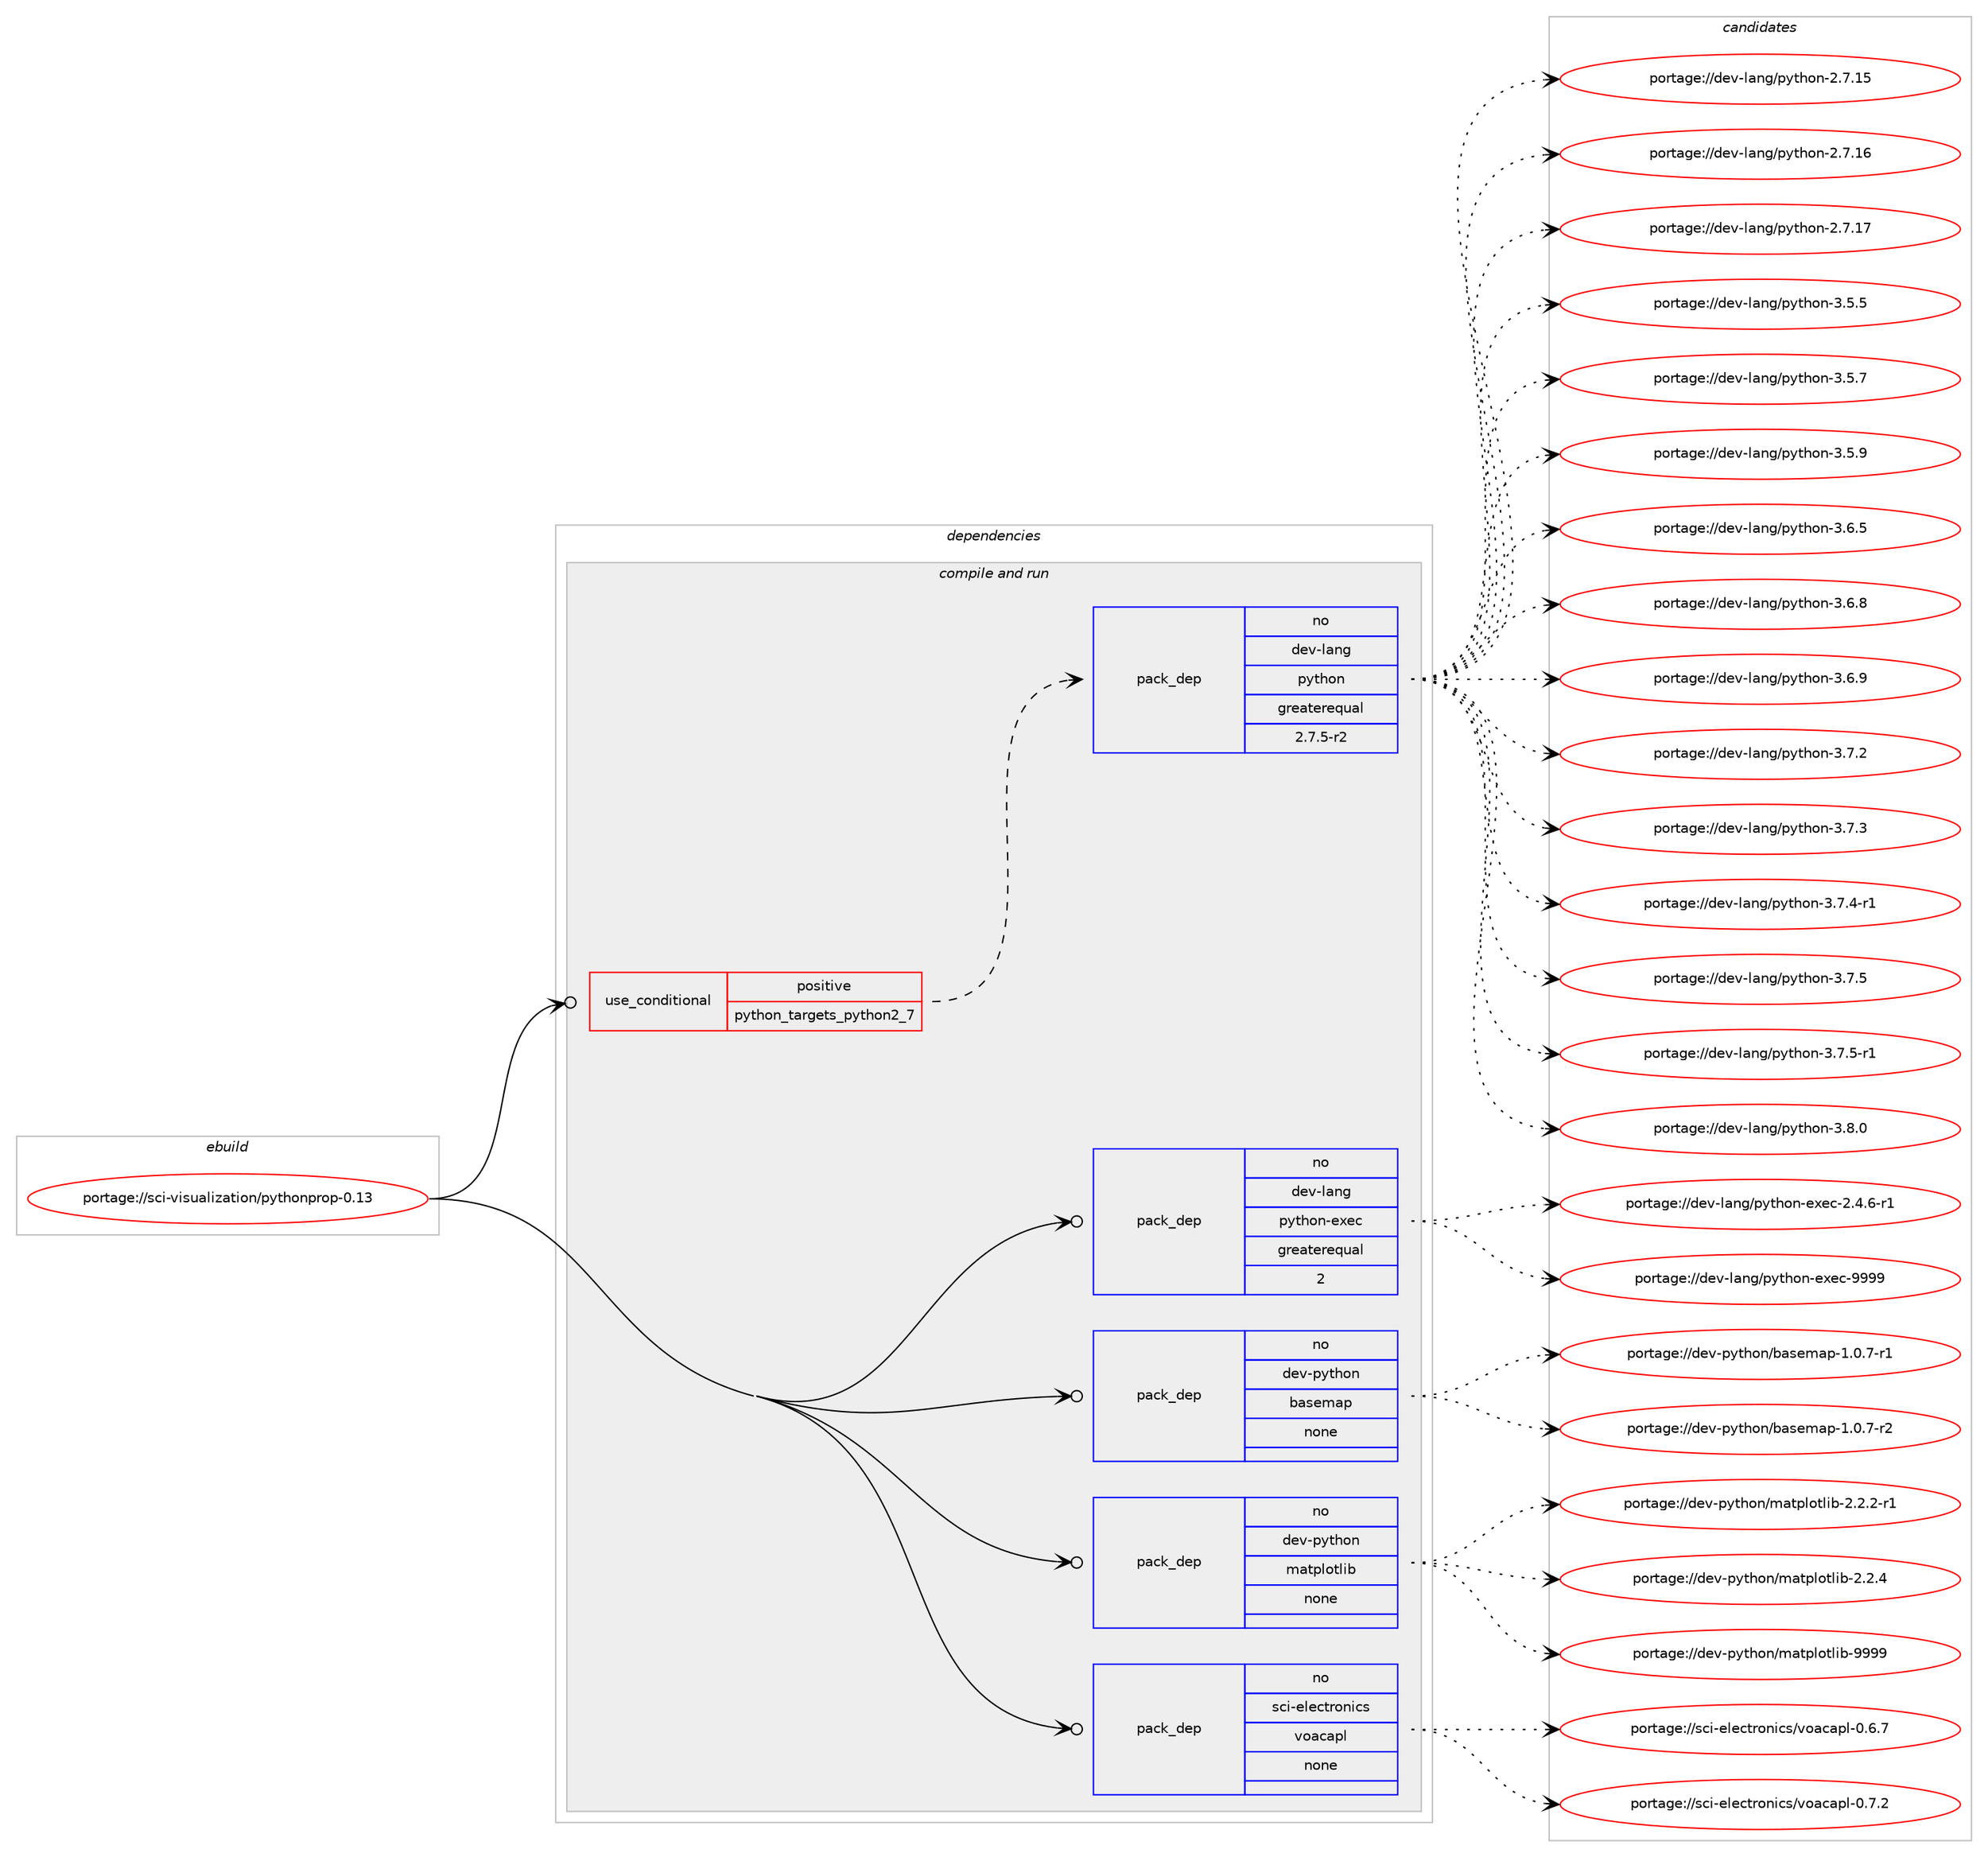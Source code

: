 digraph prolog {

# *************
# Graph options
# *************

newrank=true;
concentrate=true;
compound=true;
graph [rankdir=LR,fontname=Helvetica,fontsize=10,ranksep=1.5];#, ranksep=2.5, nodesep=0.2];
edge  [arrowhead=vee];
node  [fontname=Helvetica,fontsize=10];

# **********
# The ebuild
# **********

subgraph cluster_leftcol {
color=gray;
rank=same;
label=<<i>ebuild</i>>;
id [label="portage://sci-visualization/pythonprop-0.13", color=red, width=4, href="../sci-visualization/pythonprop-0.13.svg"];
}

# ****************
# The dependencies
# ****************

subgraph cluster_midcol {
color=gray;
label=<<i>dependencies</i>>;
subgraph cluster_compile {
fillcolor="#eeeeee";
style=filled;
label=<<i>compile</i>>;
}
subgraph cluster_compileandrun {
fillcolor="#eeeeee";
style=filled;
label=<<i>compile and run</i>>;
subgraph cond98677 {
dependency398515 [label=<<TABLE BORDER="0" CELLBORDER="1" CELLSPACING="0" CELLPADDING="4"><TR><TD ROWSPAN="3" CELLPADDING="10">use_conditional</TD></TR><TR><TD>positive</TD></TR><TR><TD>python_targets_python2_7</TD></TR></TABLE>>, shape=none, color=red];
subgraph pack293059 {
dependency398516 [label=<<TABLE BORDER="0" CELLBORDER="1" CELLSPACING="0" CELLPADDING="4" WIDTH="220"><TR><TD ROWSPAN="6" CELLPADDING="30">pack_dep</TD></TR><TR><TD WIDTH="110">no</TD></TR><TR><TD>dev-lang</TD></TR><TR><TD>python</TD></TR><TR><TD>greaterequal</TD></TR><TR><TD>2.7.5-r2</TD></TR></TABLE>>, shape=none, color=blue];
}
dependency398515:e -> dependency398516:w [weight=20,style="dashed",arrowhead="vee"];
}
id:e -> dependency398515:w [weight=20,style="solid",arrowhead="odotvee"];
subgraph pack293060 {
dependency398517 [label=<<TABLE BORDER="0" CELLBORDER="1" CELLSPACING="0" CELLPADDING="4" WIDTH="220"><TR><TD ROWSPAN="6" CELLPADDING="30">pack_dep</TD></TR><TR><TD WIDTH="110">no</TD></TR><TR><TD>dev-lang</TD></TR><TR><TD>python-exec</TD></TR><TR><TD>greaterequal</TD></TR><TR><TD>2</TD></TR></TABLE>>, shape=none, color=blue];
}
id:e -> dependency398517:w [weight=20,style="solid",arrowhead="odotvee"];
subgraph pack293061 {
dependency398518 [label=<<TABLE BORDER="0" CELLBORDER="1" CELLSPACING="0" CELLPADDING="4" WIDTH="220"><TR><TD ROWSPAN="6" CELLPADDING="30">pack_dep</TD></TR><TR><TD WIDTH="110">no</TD></TR><TR><TD>dev-python</TD></TR><TR><TD>basemap</TD></TR><TR><TD>none</TD></TR><TR><TD></TD></TR></TABLE>>, shape=none, color=blue];
}
id:e -> dependency398518:w [weight=20,style="solid",arrowhead="odotvee"];
subgraph pack293062 {
dependency398519 [label=<<TABLE BORDER="0" CELLBORDER="1" CELLSPACING="0" CELLPADDING="4" WIDTH="220"><TR><TD ROWSPAN="6" CELLPADDING="30">pack_dep</TD></TR><TR><TD WIDTH="110">no</TD></TR><TR><TD>dev-python</TD></TR><TR><TD>matplotlib</TD></TR><TR><TD>none</TD></TR><TR><TD></TD></TR></TABLE>>, shape=none, color=blue];
}
id:e -> dependency398519:w [weight=20,style="solid",arrowhead="odotvee"];
subgraph pack293063 {
dependency398520 [label=<<TABLE BORDER="0" CELLBORDER="1" CELLSPACING="0" CELLPADDING="4" WIDTH="220"><TR><TD ROWSPAN="6" CELLPADDING="30">pack_dep</TD></TR><TR><TD WIDTH="110">no</TD></TR><TR><TD>sci-electronics</TD></TR><TR><TD>voacapl</TD></TR><TR><TD>none</TD></TR><TR><TD></TD></TR></TABLE>>, shape=none, color=blue];
}
id:e -> dependency398520:w [weight=20,style="solid",arrowhead="odotvee"];
}
subgraph cluster_run {
fillcolor="#eeeeee";
style=filled;
label=<<i>run</i>>;
}
}

# **************
# The candidates
# **************

subgraph cluster_choices {
rank=same;
color=gray;
label=<<i>candidates</i>>;

subgraph choice293059 {
color=black;
nodesep=1;
choiceportage10010111845108971101034711212111610411111045504655464953 [label="portage://dev-lang/python-2.7.15", color=red, width=4,href="../dev-lang/python-2.7.15.svg"];
choiceportage10010111845108971101034711212111610411111045504655464954 [label="portage://dev-lang/python-2.7.16", color=red, width=4,href="../dev-lang/python-2.7.16.svg"];
choiceportage10010111845108971101034711212111610411111045504655464955 [label="portage://dev-lang/python-2.7.17", color=red, width=4,href="../dev-lang/python-2.7.17.svg"];
choiceportage100101118451089711010347112121116104111110455146534653 [label="portage://dev-lang/python-3.5.5", color=red, width=4,href="../dev-lang/python-3.5.5.svg"];
choiceportage100101118451089711010347112121116104111110455146534655 [label="portage://dev-lang/python-3.5.7", color=red, width=4,href="../dev-lang/python-3.5.7.svg"];
choiceportage100101118451089711010347112121116104111110455146534657 [label="portage://dev-lang/python-3.5.9", color=red, width=4,href="../dev-lang/python-3.5.9.svg"];
choiceportage100101118451089711010347112121116104111110455146544653 [label="portage://dev-lang/python-3.6.5", color=red, width=4,href="../dev-lang/python-3.6.5.svg"];
choiceportage100101118451089711010347112121116104111110455146544656 [label="portage://dev-lang/python-3.6.8", color=red, width=4,href="../dev-lang/python-3.6.8.svg"];
choiceportage100101118451089711010347112121116104111110455146544657 [label="portage://dev-lang/python-3.6.9", color=red, width=4,href="../dev-lang/python-3.6.9.svg"];
choiceportage100101118451089711010347112121116104111110455146554650 [label="portage://dev-lang/python-3.7.2", color=red, width=4,href="../dev-lang/python-3.7.2.svg"];
choiceportage100101118451089711010347112121116104111110455146554651 [label="portage://dev-lang/python-3.7.3", color=red, width=4,href="../dev-lang/python-3.7.3.svg"];
choiceportage1001011184510897110103471121211161041111104551465546524511449 [label="portage://dev-lang/python-3.7.4-r1", color=red, width=4,href="../dev-lang/python-3.7.4-r1.svg"];
choiceportage100101118451089711010347112121116104111110455146554653 [label="portage://dev-lang/python-3.7.5", color=red, width=4,href="../dev-lang/python-3.7.5.svg"];
choiceportage1001011184510897110103471121211161041111104551465546534511449 [label="portage://dev-lang/python-3.7.5-r1", color=red, width=4,href="../dev-lang/python-3.7.5-r1.svg"];
choiceportage100101118451089711010347112121116104111110455146564648 [label="portage://dev-lang/python-3.8.0", color=red, width=4,href="../dev-lang/python-3.8.0.svg"];
dependency398516:e -> choiceportage10010111845108971101034711212111610411111045504655464953:w [style=dotted,weight="100"];
dependency398516:e -> choiceportage10010111845108971101034711212111610411111045504655464954:w [style=dotted,weight="100"];
dependency398516:e -> choiceportage10010111845108971101034711212111610411111045504655464955:w [style=dotted,weight="100"];
dependency398516:e -> choiceportage100101118451089711010347112121116104111110455146534653:w [style=dotted,weight="100"];
dependency398516:e -> choiceportage100101118451089711010347112121116104111110455146534655:w [style=dotted,weight="100"];
dependency398516:e -> choiceportage100101118451089711010347112121116104111110455146534657:w [style=dotted,weight="100"];
dependency398516:e -> choiceportage100101118451089711010347112121116104111110455146544653:w [style=dotted,weight="100"];
dependency398516:e -> choiceportage100101118451089711010347112121116104111110455146544656:w [style=dotted,weight="100"];
dependency398516:e -> choiceportage100101118451089711010347112121116104111110455146544657:w [style=dotted,weight="100"];
dependency398516:e -> choiceportage100101118451089711010347112121116104111110455146554650:w [style=dotted,weight="100"];
dependency398516:e -> choiceportage100101118451089711010347112121116104111110455146554651:w [style=dotted,weight="100"];
dependency398516:e -> choiceportage1001011184510897110103471121211161041111104551465546524511449:w [style=dotted,weight="100"];
dependency398516:e -> choiceportage100101118451089711010347112121116104111110455146554653:w [style=dotted,weight="100"];
dependency398516:e -> choiceportage1001011184510897110103471121211161041111104551465546534511449:w [style=dotted,weight="100"];
dependency398516:e -> choiceportage100101118451089711010347112121116104111110455146564648:w [style=dotted,weight="100"];
}
subgraph choice293060 {
color=black;
nodesep=1;
choiceportage10010111845108971101034711212111610411111045101120101994550465246544511449 [label="portage://dev-lang/python-exec-2.4.6-r1", color=red, width=4,href="../dev-lang/python-exec-2.4.6-r1.svg"];
choiceportage10010111845108971101034711212111610411111045101120101994557575757 [label="portage://dev-lang/python-exec-9999", color=red, width=4,href="../dev-lang/python-exec-9999.svg"];
dependency398517:e -> choiceportage10010111845108971101034711212111610411111045101120101994550465246544511449:w [style=dotted,weight="100"];
dependency398517:e -> choiceportage10010111845108971101034711212111610411111045101120101994557575757:w [style=dotted,weight="100"];
}
subgraph choice293061 {
color=black;
nodesep=1;
choiceportage10010111845112121116104111110479897115101109971124549464846554511449 [label="portage://dev-python/basemap-1.0.7-r1", color=red, width=4,href="../dev-python/basemap-1.0.7-r1.svg"];
choiceportage10010111845112121116104111110479897115101109971124549464846554511450 [label="portage://dev-python/basemap-1.0.7-r2", color=red, width=4,href="../dev-python/basemap-1.0.7-r2.svg"];
dependency398518:e -> choiceportage10010111845112121116104111110479897115101109971124549464846554511449:w [style=dotted,weight="100"];
dependency398518:e -> choiceportage10010111845112121116104111110479897115101109971124549464846554511450:w [style=dotted,weight="100"];
}
subgraph choice293062 {
color=black;
nodesep=1;
choiceportage100101118451121211161041111104710997116112108111116108105984550465046504511449 [label="portage://dev-python/matplotlib-2.2.2-r1", color=red, width=4,href="../dev-python/matplotlib-2.2.2-r1.svg"];
choiceportage10010111845112121116104111110471099711611210811111610810598455046504652 [label="portage://dev-python/matplotlib-2.2.4", color=red, width=4,href="../dev-python/matplotlib-2.2.4.svg"];
choiceportage100101118451121211161041111104710997116112108111116108105984557575757 [label="portage://dev-python/matplotlib-9999", color=red, width=4,href="../dev-python/matplotlib-9999.svg"];
dependency398519:e -> choiceportage100101118451121211161041111104710997116112108111116108105984550465046504511449:w [style=dotted,weight="100"];
dependency398519:e -> choiceportage10010111845112121116104111110471099711611210811111610810598455046504652:w [style=dotted,weight="100"];
dependency398519:e -> choiceportage100101118451121211161041111104710997116112108111116108105984557575757:w [style=dotted,weight="100"];
}
subgraph choice293063 {
color=black;
nodesep=1;
choiceportage1159910545101108101991161141111101059911547118111979997112108454846544655 [label="portage://sci-electronics/voacapl-0.6.7", color=red, width=4,href="../sci-electronics/voacapl-0.6.7.svg"];
choiceportage1159910545101108101991161141111101059911547118111979997112108454846554650 [label="portage://sci-electronics/voacapl-0.7.2", color=red, width=4,href="../sci-electronics/voacapl-0.7.2.svg"];
dependency398520:e -> choiceportage1159910545101108101991161141111101059911547118111979997112108454846544655:w [style=dotted,weight="100"];
dependency398520:e -> choiceportage1159910545101108101991161141111101059911547118111979997112108454846554650:w [style=dotted,weight="100"];
}
}

}

